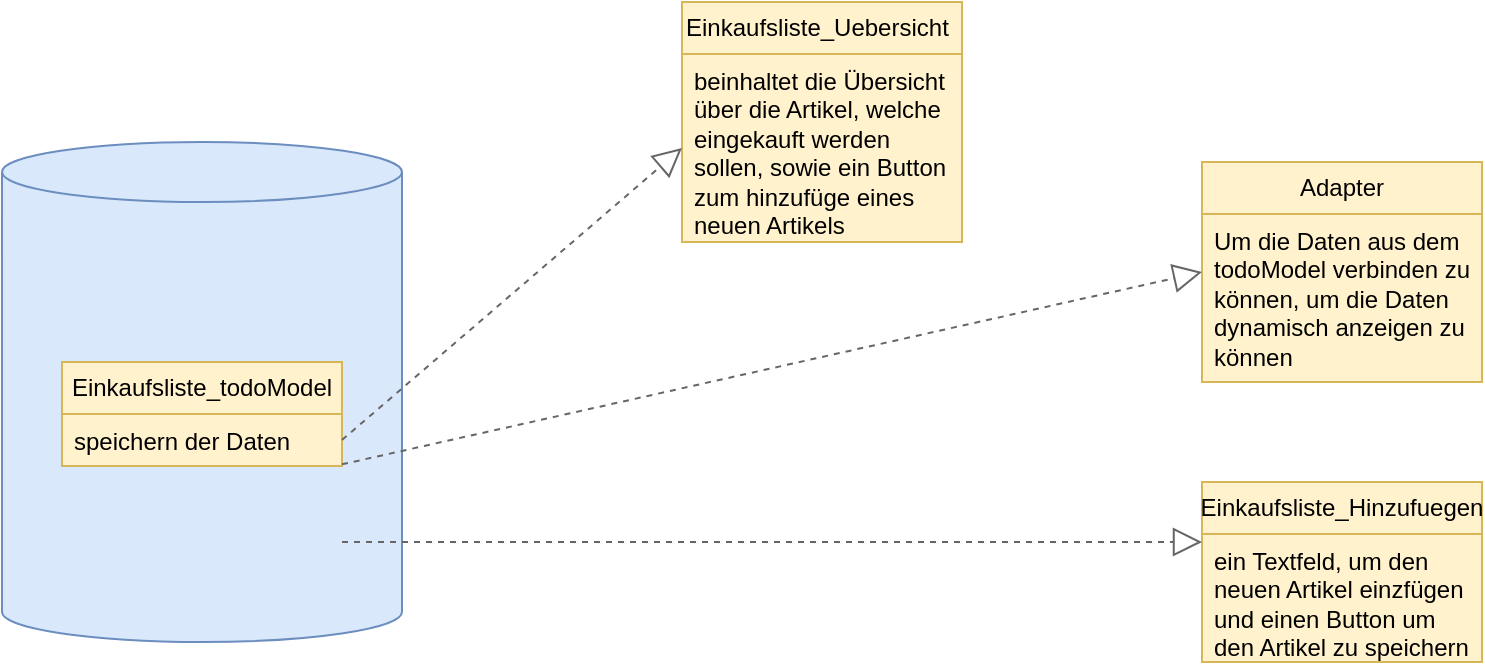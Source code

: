 <mxfile version="24.3.1" type="github">
  <diagram name="Seite-1" id="ktSvDrBHr7tRRCvt3jVQ">
    <mxGraphModel dx="2377" dy="1338" grid="1" gridSize="10" guides="1" tooltips="1" connect="1" arrows="1" fold="1" page="1" pageScale="1" pageWidth="827" pageHeight="1169" math="0" shadow="0">
      <root>
        <mxCell id="0" />
        <mxCell id="1" parent="0" />
        <mxCell id="rz7mVISBMkZz6Zhys2nE-13" value="" style="shape=cylinder3;whiteSpace=wrap;html=1;boundedLbl=1;backgroundOutline=1;size=15;fillColor=#dae8fc;strokeColor=#6c8ebf;" vertex="1" parent="1">
          <mxGeometry x="40" y="150" width="200" height="250" as="geometry" />
        </mxCell>
        <mxCell id="rz7mVISBMkZz6Zhys2nE-1" value="Einkaufsliste_Uebersicht" style="swimlane;fontStyle=0;childLayout=stackLayout;horizontal=1;startSize=26;fillColor=#fff2cc;horizontalStack=0;resizeParent=1;resizeParentMax=0;resizeLast=0;collapsible=1;marginBottom=0;whiteSpace=wrap;html=1;align=left;strokeColor=#d6b656;" vertex="1" parent="1">
          <mxGeometry x="380" y="80" width="140" height="120" as="geometry" />
        </mxCell>
        <mxCell id="rz7mVISBMkZz6Zhys2nE-2" value="&lt;span style=&quot;background-color: initial;&quot;&gt;beinhaltet die Übersicht über die Artikel, welche eingekauft werden sollen, sowie ein Button zum hinzufüge eines neuen Artikels&lt;/span&gt;" style="text;strokeColor=#d6b656;fillColor=#fff2cc;align=left;verticalAlign=top;spacingLeft=4;spacingRight=4;overflow=hidden;rotatable=0;points=[[0,0.5],[1,0.5]];portConstraint=eastwest;whiteSpace=wrap;html=1;horizontal=1;" vertex="1" parent="rz7mVISBMkZz6Zhys2nE-1">
          <mxGeometry y="26" width="140" height="94" as="geometry" />
        </mxCell>
        <mxCell id="rz7mVISBMkZz6Zhys2nE-5" value="Einkaufsliste_Hinzufuegen" style="swimlane;fontStyle=0;childLayout=stackLayout;horizontal=1;startSize=26;fillColor=#fff2cc;horizontalStack=0;resizeParent=1;resizeParentMax=0;resizeLast=0;collapsible=1;marginBottom=0;whiteSpace=wrap;html=1;strokeColor=#d6b656;" vertex="1" parent="1">
          <mxGeometry x="640" y="320" width="140" height="90" as="geometry" />
        </mxCell>
        <mxCell id="rz7mVISBMkZz6Zhys2nE-6" value="ein Textfeld, um den neuen Artikel einzfügen und einen Button um den Artikel zu speichern" style="text;strokeColor=#d6b656;fillColor=#fff2cc;align=left;verticalAlign=top;spacingLeft=4;spacingRight=4;overflow=hidden;rotatable=0;points=[[0,0.5],[1,0.5]];portConstraint=eastwest;whiteSpace=wrap;html=1;" vertex="1" parent="rz7mVISBMkZz6Zhys2nE-5">
          <mxGeometry y="26" width="140" height="64" as="geometry" />
        </mxCell>
        <mxCell id="rz7mVISBMkZz6Zhys2nE-9" value="Einkaufsliste_todoModel" style="swimlane;fontStyle=0;childLayout=stackLayout;horizontal=1;startSize=26;fillColor=#fff2cc;horizontalStack=0;resizeParent=1;resizeParentMax=0;resizeLast=0;collapsible=1;marginBottom=0;whiteSpace=wrap;html=1;strokeColor=#d6b656;" vertex="1" parent="1">
          <mxGeometry x="70" y="260" width="140" height="52" as="geometry" />
        </mxCell>
        <mxCell id="rz7mVISBMkZz6Zhys2nE-10" value="speichern der Daten&amp;nbsp;" style="text;strokeColor=#d6b656;fillColor=#fff2cc;align=left;verticalAlign=top;spacingLeft=4;spacingRight=4;overflow=hidden;rotatable=0;points=[[0,0.5],[1,0.5]];portConstraint=eastwest;whiteSpace=wrap;html=1;" vertex="1" parent="rz7mVISBMkZz6Zhys2nE-9">
          <mxGeometry y="26" width="140" height="26" as="geometry" />
        </mxCell>
        <mxCell id="rz7mVISBMkZz6Zhys2nE-14" value="Adapter" style="swimlane;fontStyle=0;childLayout=stackLayout;horizontal=1;startSize=26;fillColor=#fff2cc;horizontalStack=0;resizeParent=1;resizeParentMax=0;resizeLast=0;collapsible=1;marginBottom=0;whiteSpace=wrap;html=1;strokeColor=#d6b656;" vertex="1" parent="1">
          <mxGeometry x="640" y="160" width="140" height="110" as="geometry" />
        </mxCell>
        <mxCell id="rz7mVISBMkZz6Zhys2nE-15" value="Um die Daten aus dem todoModel verbinden zu können, um die Daten dynamisch anzeigen zu können" style="text;strokeColor=#d6b656;fillColor=#fff2cc;align=left;verticalAlign=top;spacingLeft=4;spacingRight=4;overflow=hidden;rotatable=0;points=[[0,0.5],[1,0.5]];portConstraint=eastwest;whiteSpace=wrap;html=1;" vertex="1" parent="rz7mVISBMkZz6Zhys2nE-14">
          <mxGeometry y="26" width="140" height="84" as="geometry" />
        </mxCell>
        <mxCell id="rz7mVISBMkZz6Zhys2nE-18" value="" style="endArrow=block;dashed=1;endFill=0;endSize=12;html=1;rounded=0;entryX=0;entryY=0;entryDx=0;entryDy=0;fillColor=#f5f5f5;strokeColor=#666666;" edge="1" parent="1">
          <mxGeometry width="160" relative="1" as="geometry">
            <mxPoint x="210" y="350" as="sourcePoint" />
            <mxPoint x="640" y="350" as="targetPoint" />
            <Array as="points">
              <mxPoint x="430" y="350" />
            </Array>
          </mxGeometry>
        </mxCell>
        <mxCell id="rz7mVISBMkZz6Zhys2nE-19" value="" style="endArrow=block;dashed=1;endFill=0;endSize=12;html=1;rounded=0;entryX=0;entryY=0.5;entryDx=0;entryDy=0;fillColor=#f5f5f5;strokeColor=#666666;" edge="1" parent="1" target="rz7mVISBMkZz6Zhys2nE-14">
          <mxGeometry width="160" relative="1" as="geometry">
            <mxPoint x="210" y="311.17" as="sourcePoint" />
            <mxPoint x="370" y="311.17" as="targetPoint" />
          </mxGeometry>
        </mxCell>
        <mxCell id="rz7mVISBMkZz6Zhys2nE-20" value="" style="endArrow=block;dashed=1;endFill=0;endSize=12;html=1;rounded=0;entryX=0;entryY=0.5;entryDx=0;entryDy=0;exitX=1;exitY=0.5;exitDx=0;exitDy=0;fillColor=#f5f5f5;strokeColor=#666666;" edge="1" parent="1" source="rz7mVISBMkZz6Zhys2nE-10" target="rz7mVISBMkZz6Zhys2nE-2">
          <mxGeometry width="160" relative="1" as="geometry">
            <mxPoint x="210" y="290" as="sourcePoint" />
            <mxPoint x="370" y="290" as="targetPoint" />
          </mxGeometry>
        </mxCell>
      </root>
    </mxGraphModel>
  </diagram>
</mxfile>
